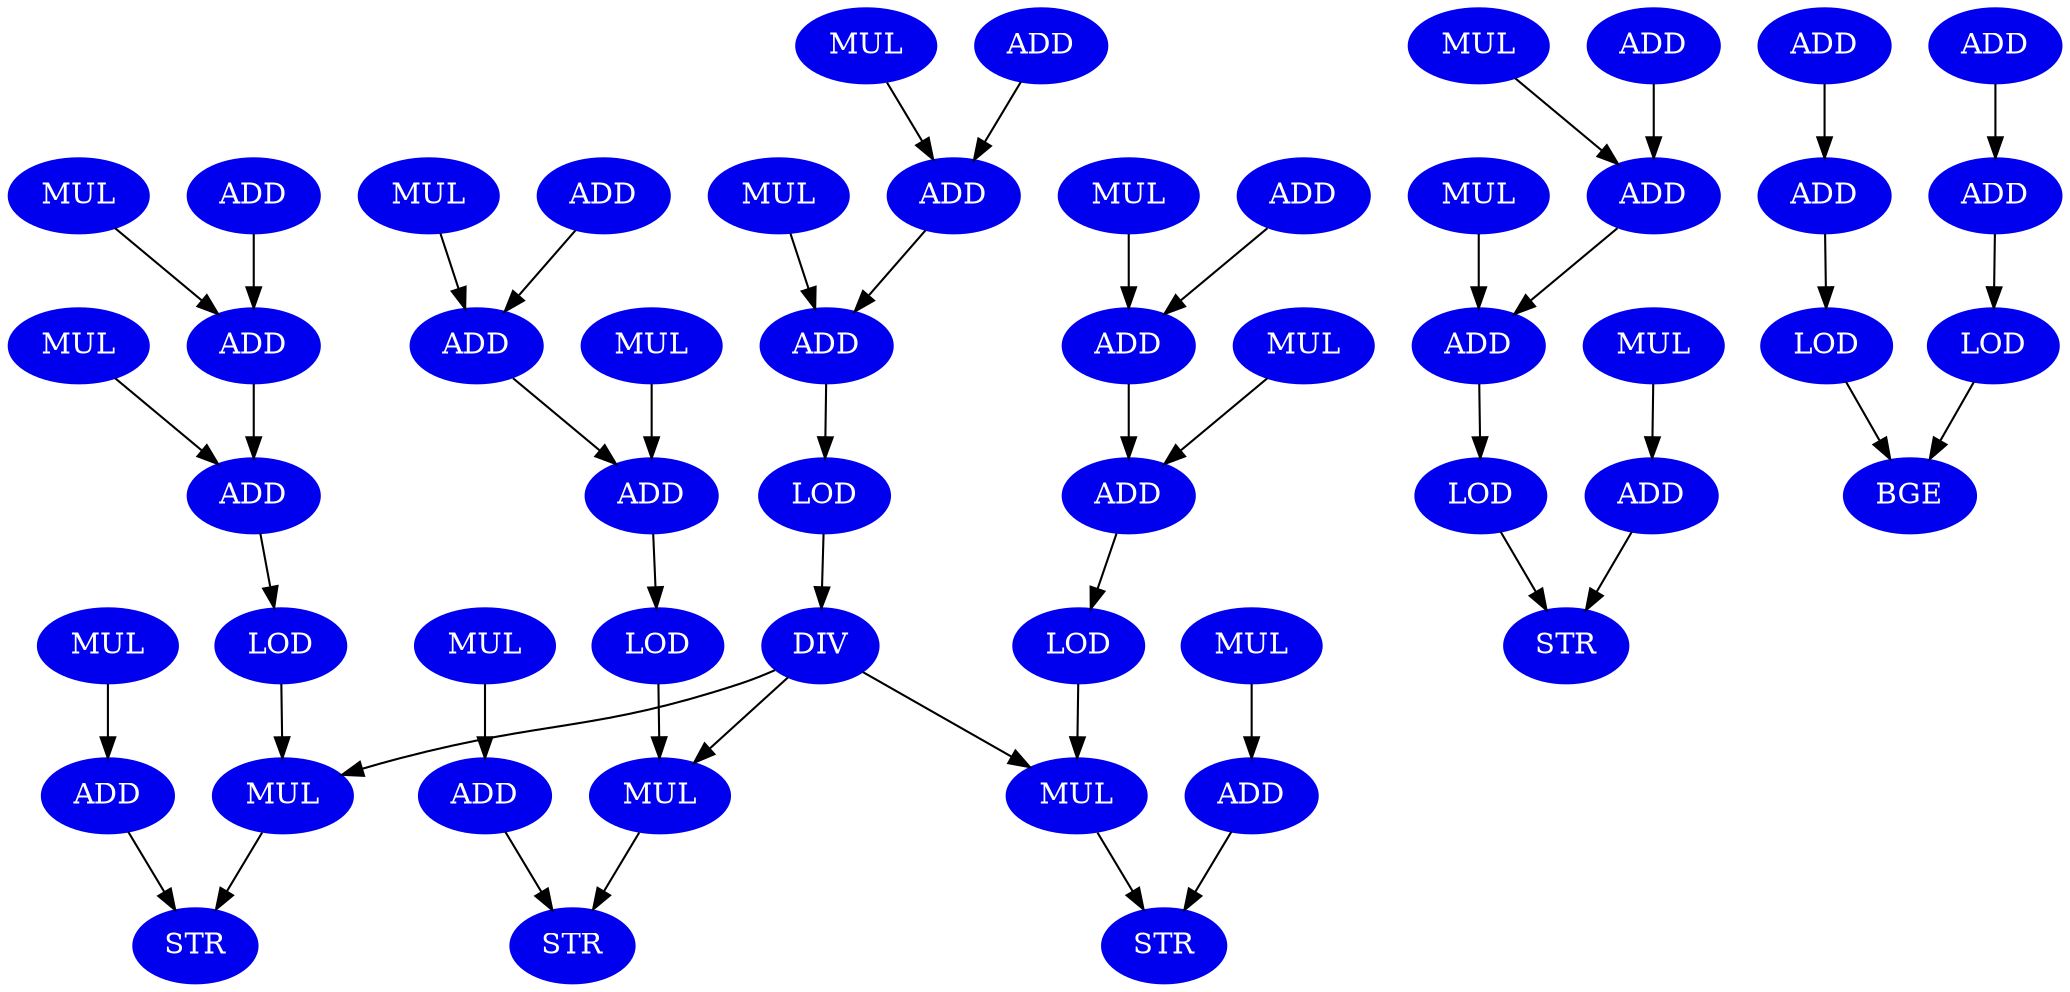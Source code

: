 digraph feedback_points_dfg__7 {
    node [fontcolor=white,style=filled,color=blue2];
    MUL_3 [label = MUL ];
    MUL_4 [label = MUL ];
    ADD_6 [label = ADD ];
    ADD_8 [label = ADD ];
    ADD_10 [label = ADD ];
    LOD_11 [label = LOD ];
    DIV_13 [label = DIV ];
    MUL_16 [label = MUL ];
    MUL_17 [label = MUL ];
    ADD_19 [label = ADD ];
    ADD_21 [label = ADD ];
    ADD_23 [label = ADD ];
    LOD_24 [label = LOD ];
    MUL_26 [label = MUL ];
    MUL_28 [label = MUL ];
    ADD_31 [label = ADD ];
    STR_32 [label = STR ];
    MUL_34 [label = MUL ];
    MUL_35 [label = MUL ];
    ADD_37 [label = ADD ];
    ADD_39 [label = ADD ];
    ADD_41 [label = ADD ];
    LOD_42 [label = LOD ];
    MUL_44 [label = MUL ];
    MUL_46 [label = MUL ];
    ADD_49 [label = ADD ];
    STR_50 [label = STR ];
    MUL_52 [label = MUL ];
    MUL_53 [label = MUL ];
    ADD_55 [label = ADD ];
    ADD_57 [label = ADD ];
    ADD_59 [label = ADD ];
    LOD_60 [label = LOD ];
    MUL_62 [label = MUL ];
    MUL_64 [label = MUL ];
    ADD_67 [label = ADD ];
    STR_68 [label = STR ];
    MUL_70 [label = MUL ];
    MUL_71 [label = MUL ];
    ADD_73 [label = ADD ];
    ADD_75 [label = ADD ];
    ADD_77 [label = ADD ];
    LOD_78 [label = LOD ];
    MUL_81 [label = MUL ];
    ADD_84 [label = ADD ];
    STR_85 [label = STR ];
    ADD_87 [label = ADD ];
    ADD_89 [label = ADD ];
    LOD_90 [label = LOD ];
    ADD_93 [label = ADD ];
    ADD_95 [label = ADD ];
    LOD_96 [label = LOD ];
    BGE_98 [label = BGE ];
    MUL_3 -> ADD_10 [ name = 2 ];
    MUL_4 -> ADD_8 [ name = 3 ];
    ADD_6 -> ADD_8 [ name = 5 ];
    ADD_8 -> ADD_10 [ name = 6 ];
    ADD_10 -> LOD_11 [ name = 7 ];
    LOD_11 -> DIV_13 [ name = 8 ];
    DIV_13 -> MUL_26 [ name = 9 ];
    DIV_13 -> MUL_44 [ name = 10 ];
    DIV_13 -> MUL_62 [ name = 11 ];
    MUL_16 -> ADD_23 [ name = 13 ];
    MUL_17 -> ADD_21 [ name = 14 ];
    ADD_19 -> ADD_21 [ name = 16 ];
    ADD_21 -> ADD_23 [ name = 17 ];
    ADD_23 -> LOD_24 [ name = 18 ];
    LOD_24 -> MUL_26 [ name = 19 ];
    MUL_26 -> STR_32 [ name = 20 ];
    MUL_28 -> ADD_31 [ name = 22 ];
    ADD_31 -> STR_32 [ name = 24 ];
    MUL_34 -> ADD_41 [ name = 26 ];
    MUL_35 -> ADD_39 [ name = 27 ];
    ADD_37 -> ADD_39 [ name = 29 ];
    ADD_39 -> ADD_41 [ name = 30 ];
    ADD_41 -> LOD_42 [ name = 31 ];
    LOD_42 -> MUL_44 [ name = 32 ];
    MUL_44 -> STR_50 [ name = 33 ];
    MUL_46 -> ADD_49 [ name = 35 ];
    ADD_49 -> STR_50 [ name = 37 ];
    MUL_52 -> ADD_59 [ name = 39 ];
    MUL_53 -> ADD_57 [ name = 40 ];
    ADD_55 -> ADD_57 [ name = 42 ];
    ADD_57 -> ADD_59 [ name = 43 ];
    ADD_59 -> LOD_60 [ name = 44 ];
    LOD_60 -> MUL_62 [ name = 45 ];
    MUL_62 -> STR_68 [ name = 46 ];
    MUL_64 -> ADD_67 [ name = 48 ];
    ADD_67 -> STR_68 [ name = 50 ];
    MUL_70 -> ADD_77 [ name = 52 ];
    MUL_71 -> ADD_75 [ name = 53 ];
    ADD_73 -> ADD_75 [ name = 55 ];
    ADD_75 -> ADD_77 [ name = 56 ];
    ADD_77 -> LOD_78 [ name = 57 ];
    LOD_78 -> STR_85 [ name = 58 ];
    MUL_81 -> ADD_84 [ name = 60 ];
    ADD_84 -> STR_85 [ name = 62 ];
    ADD_87 -> ADD_89 [ name = 64 ];
    ADD_89 -> LOD_90 [ name = 66 ];
    LOD_90 -> BGE_98 [ name = 67 ];
    ADD_93 -> ADD_95 [ name = 69 ];
    ADD_95 -> LOD_96 [ name = 71 ];
    LOD_96 -> BGE_98 [ name = 72 ];
}